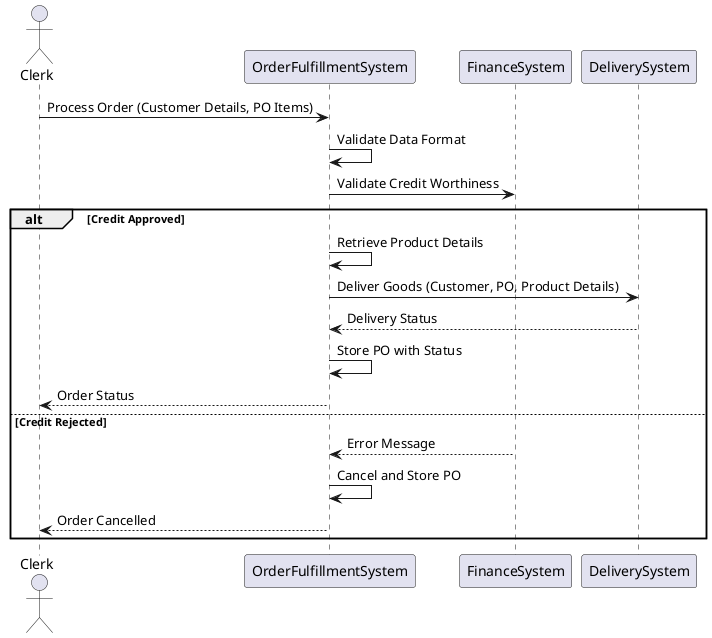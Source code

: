 @startuml ProcessOrderSequence
actor Clerk
participant "OrderFulfillmentSystem" as OFS
participant "FinanceSystem" as FS
participant "DeliverySystem" as DS

Clerk -> OFS: Process Order (Customer Details, PO Items)
OFS -> OFS: Validate Data Format
OFS -> FS: Validate Credit Worthiness
alt Credit Approved
    OFS -> OFS: Retrieve Product Details
    OFS -> DS: Deliver Goods (Customer, PO, Product Details)
    DS --> OFS: Delivery Status
    OFS -> OFS: Store PO with Status
    OFS --> Clerk: Order Status
else Credit Rejected
    FS --> OFS: Error Message
    OFS -> OFS: Cancel and Store PO
    OFS --> Clerk: Order Cancelled
end
@enduml